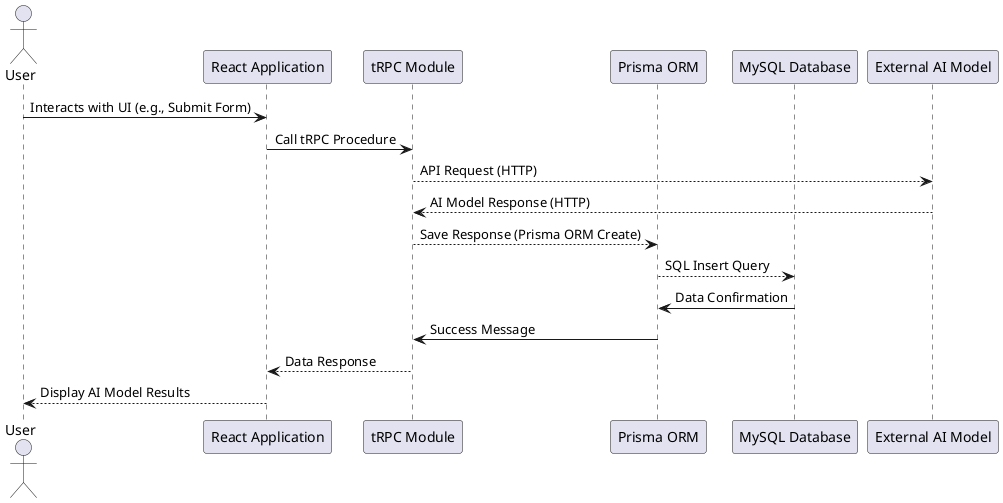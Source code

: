 @startuml
actor User

participant "React Application" as ReactApp
participant "tRPC Module" as tRPC
participant "Prisma ORM" as Prisma
participant "MySQL Database" as Database
participant "External AI Model" as AIModel

User -> ReactApp : Interacts with UI (e.g., Submit Form)
ReactApp -> tRPC : Call tRPC Procedure 
tRPC --> AIModel : API Request (HTTP)
AIModel --> tRPC : AI Model Response (HTTP)
tRPC --> Prisma : Save Response (Prisma ORM Create)
Prisma --> Database : SQL Insert Query
Database -> Prisma : Data Confirmation
Prisma -> tRPC : Success Message
tRPC --> ReactApp : Data Response
ReactApp --> User : Display AI Model Results

@enduml

